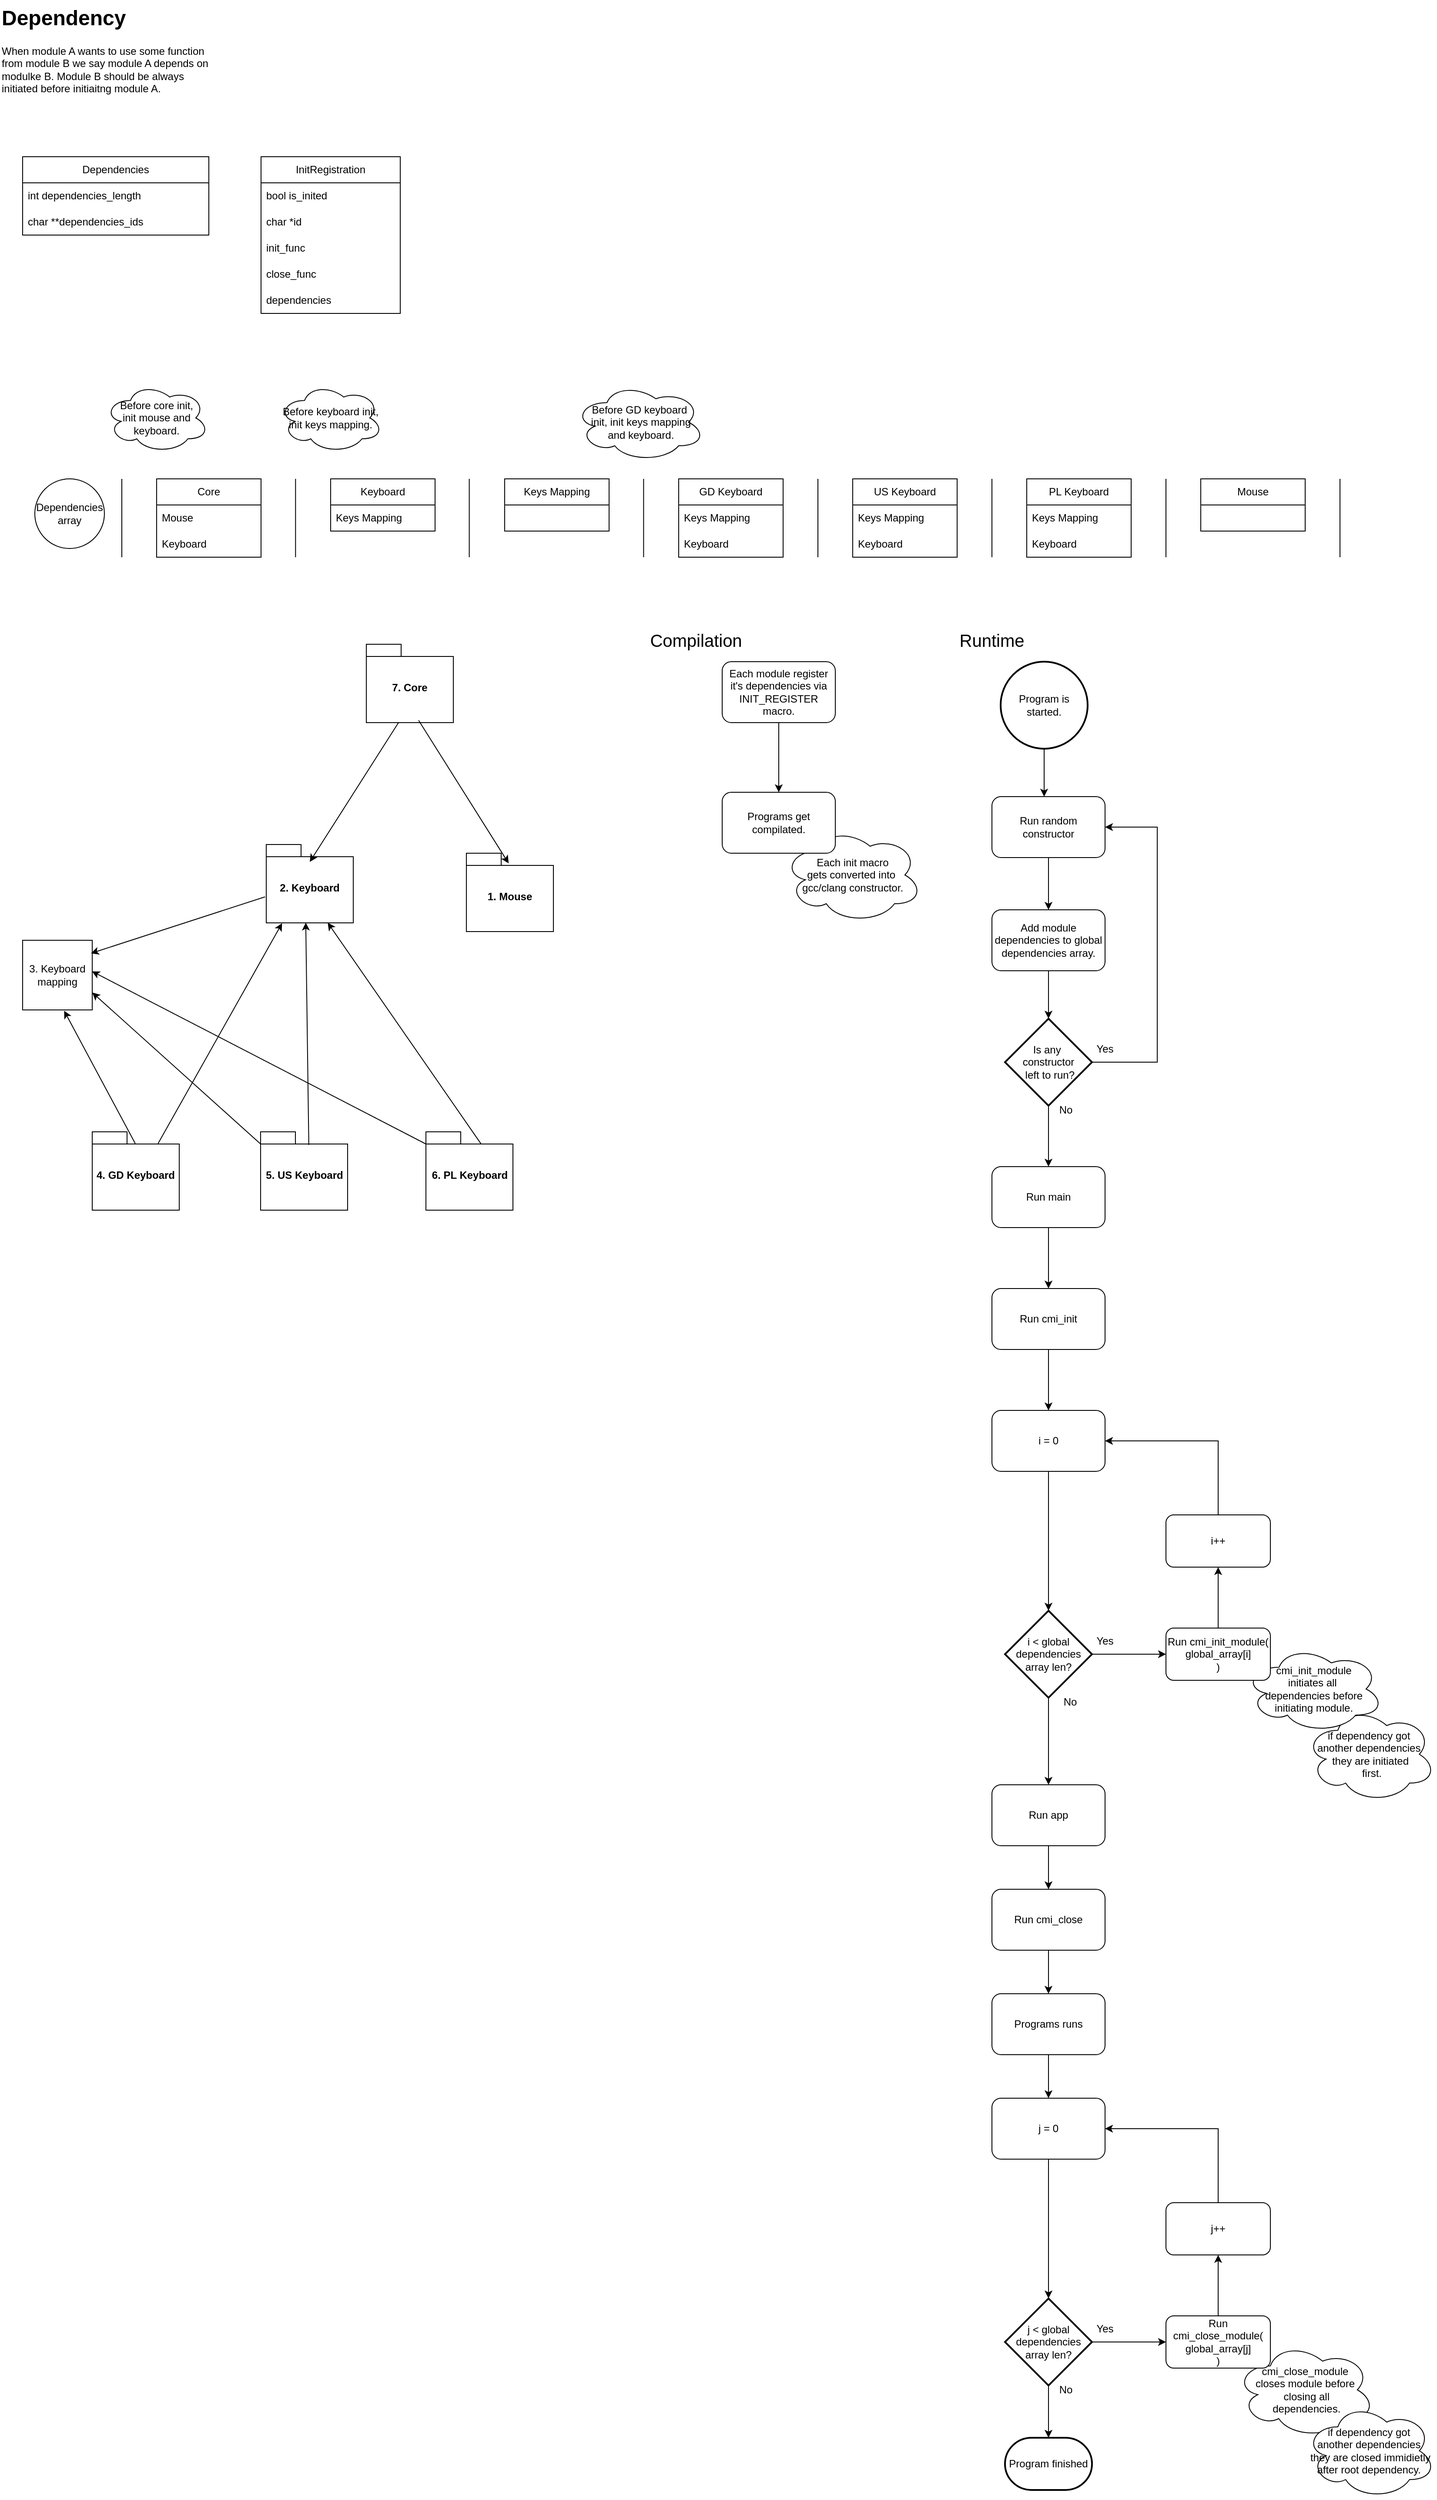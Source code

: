 <mxfile version="26.2.15">
  <diagram id="OGOz8yJWH3yYQWIF_e0D" name="Example">
    <mxGraphModel dx="1185" dy="1593" grid="1" gridSize="10" guides="1" tooltips="1" connect="1" arrows="1" fold="1" page="1" pageScale="1" pageWidth="850" pageHeight="1100" math="0" shadow="0">
      <root>
        <mxCell id="0" />
        <mxCell id="1" parent="0" />
        <mxCell id="MqRAZ3tSy1iLdnmq2AS6-75" value="cmi_close_module&lt;div&gt;closes module before&lt;/div&gt;&lt;div&gt;&amp;nbsp;closing all&lt;/div&gt;&lt;div&gt;&amp;nbsp;&lt;span style=&quot;background-color: transparent; color: light-dark(rgb(0, 0, 0), rgb(255, 255, 255));&quot;&gt;dependencies.&lt;/span&gt;&lt;/div&gt;" style="ellipse;shape=cloud;whiteSpace=wrap;html=1;" vertex="1" parent="1">
          <mxGeometry x="1440" y="2730" width="160" height="110" as="geometry" />
        </mxCell>
        <mxCell id="MqRAZ3tSy1iLdnmq2AS6-47" value="if dependency got&amp;nbsp;&lt;div&gt;another&amp;nbsp;&lt;span style=&quot;background-color: transparent; color: light-dark(rgb(0, 0, 0), rgb(255, 255, 255));&quot;&gt;dependencies&amp;nbsp;&lt;/span&gt;&lt;div&gt;they are initiated&lt;/div&gt;&lt;div&gt;&amp;nbsp;first.&lt;/div&gt;&lt;/div&gt;" style="ellipse;shape=cloud;whiteSpace=wrap;html=1;" vertex="1" parent="1">
          <mxGeometry x="1520" y="2000" width="150" height="110" as="geometry" />
        </mxCell>
        <mxCell id="MqRAZ3tSy1iLdnmq2AS6-46" value="cmi_init_module&lt;div&gt;initiates all&amp;nbsp;&lt;/div&gt;&lt;div&gt;dependencies before initiating module.&lt;/div&gt;" style="ellipse;shape=cloud;whiteSpace=wrap;html=1;" vertex="1" parent="1">
          <mxGeometry x="1450" y="1930" width="160" height="100" as="geometry" />
        </mxCell>
        <mxCell id="MqRAZ3tSy1iLdnmq2AS6-10" value="Each init macro&lt;div&gt;gets converted into&amp;nbsp;&lt;/div&gt;&lt;div&gt;gcc/clang constructor.&lt;/div&gt;" style="ellipse;shape=cloud;whiteSpace=wrap;html=1;" vertex="1" parent="1">
          <mxGeometry x="920" y="990" width="160" height="110" as="geometry" />
        </mxCell>
        <mxCell id="WZQFqDSGbBdIDA8BNkF3-90" value="7. Core" style="shape=folder;fontStyle=1;spacingTop=10;tabWidth=40;tabHeight=14;tabPosition=left;html=1;whiteSpace=wrap;" vertex="1" parent="1">
          <mxGeometry x="441" y="780" width="100" height="90" as="geometry" />
        </mxCell>
        <mxCell id="WZQFqDSGbBdIDA8BNkF3-92" value="1. Mouse" style="shape=folder;fontStyle=1;spacingTop=10;tabWidth=40;tabHeight=14;tabPosition=left;html=1;whiteSpace=wrap;" vertex="1" parent="1">
          <mxGeometry x="556" y="1020" width="100" height="90" as="geometry" />
        </mxCell>
        <mxCell id="WZQFqDSGbBdIDA8BNkF3-93" value="2. Keyboard" style="shape=folder;fontStyle=1;spacingTop=10;tabWidth=40;tabHeight=14;tabPosition=left;html=1;whiteSpace=wrap;" vertex="1" parent="1">
          <mxGeometry x="326" y="1010" width="100" height="90" as="geometry" />
        </mxCell>
        <mxCell id="WZQFqDSGbBdIDA8BNkF3-107" value="6. PL Keyboard" style="shape=folder;fontStyle=1;spacingTop=10;tabWidth=40;tabHeight=14;tabPosition=left;html=1;whiteSpace=wrap;" vertex="1" parent="1">
          <mxGeometry x="509.5" y="1340" width="100" height="90" as="geometry" />
        </mxCell>
        <mxCell id="WZQFqDSGbBdIDA8BNkF3-108" value="5. US Keyboard" style="shape=folder;fontStyle=1;spacingTop=10;tabWidth=40;tabHeight=14;tabPosition=left;html=1;whiteSpace=wrap;" vertex="1" parent="1">
          <mxGeometry x="319.5" y="1340" width="100" height="90" as="geometry" />
        </mxCell>
        <mxCell id="WZQFqDSGbBdIDA8BNkF3-109" value="4. GD Keyboard" style="shape=folder;fontStyle=1;spacingTop=10;tabWidth=40;tabHeight=14;tabPosition=left;html=1;whiteSpace=wrap;" vertex="1" parent="1">
          <mxGeometry x="126" y="1340" width="100" height="90" as="geometry" />
        </mxCell>
        <mxCell id="WZQFqDSGbBdIDA8BNkF3-110" value="3. Keyboard mapping" style="whiteSpace=wrap;html=1;aspect=fixed;" vertex="1" parent="1">
          <mxGeometry x="46" y="1120" width="80" height="80" as="geometry" />
        </mxCell>
        <mxCell id="WZQFqDSGbBdIDA8BNkF3-113" value="" style="endArrow=classic;html=1;rounded=0;entryX=0.596;entryY=1.011;entryDx=0;entryDy=0;entryPerimeter=0;exitX=0.494;exitY=0.149;exitDx=0;exitDy=0;exitPerimeter=0;" edge="1" parent="1" source="WZQFqDSGbBdIDA8BNkF3-109" target="WZQFqDSGbBdIDA8BNkF3-110">
          <mxGeometry width="50" height="50" relative="1" as="geometry">
            <mxPoint x="186" y="1360" as="sourcePoint" />
            <mxPoint x="236" y="1310" as="targetPoint" />
          </mxGeometry>
        </mxCell>
        <mxCell id="WZQFqDSGbBdIDA8BNkF3-114" value="" style="endArrow=classic;html=1;rounded=0;entryX=1;entryY=0.75;entryDx=0;entryDy=0;exitX=0;exitY=0;exitDx=0;exitDy=14;exitPerimeter=0;" edge="1" parent="1" source="WZQFqDSGbBdIDA8BNkF3-108" target="WZQFqDSGbBdIDA8BNkF3-110">
          <mxGeometry width="50" height="50" relative="1" as="geometry">
            <mxPoint x="336" y="1350" as="sourcePoint" />
            <mxPoint x="386" y="1300" as="targetPoint" />
          </mxGeometry>
        </mxCell>
        <mxCell id="WZQFqDSGbBdIDA8BNkF3-115" value="" style="endArrow=classic;html=1;rounded=0;entryX=0.996;entryY=0.446;entryDx=0;entryDy=0;entryPerimeter=0;exitX=0;exitY=0;exitDx=0;exitDy=14;exitPerimeter=0;" edge="1" parent="1" source="WZQFqDSGbBdIDA8BNkF3-107" target="WZQFqDSGbBdIDA8BNkF3-110">
          <mxGeometry width="50" height="50" relative="1" as="geometry">
            <mxPoint x="526" y="1360" as="sourcePoint" />
            <mxPoint x="576" y="1310" as="targetPoint" />
          </mxGeometry>
        </mxCell>
        <mxCell id="WZQFqDSGbBdIDA8BNkF3-116" value="" style="endArrow=classic;html=1;rounded=0;entryX=0.706;entryY=0.997;entryDx=0;entryDy=0;entryPerimeter=0;exitX=0.632;exitY=0.152;exitDx=0;exitDy=0;exitPerimeter=0;" edge="1" parent="1" source="WZQFqDSGbBdIDA8BNkF3-107" target="WZQFqDSGbBdIDA8BNkF3-93">
          <mxGeometry width="50" height="50" relative="1" as="geometry">
            <mxPoint x="566" y="1360" as="sourcePoint" />
            <mxPoint x="616" y="1310" as="targetPoint" />
          </mxGeometry>
        </mxCell>
        <mxCell id="WZQFqDSGbBdIDA8BNkF3-117" value="" style="endArrow=classic;html=1;rounded=0;entryX=0.454;entryY=0.997;entryDx=0;entryDy=0;entryPerimeter=0;exitX=0.554;exitY=0.168;exitDx=0;exitDy=0;exitPerimeter=0;" edge="1" parent="1" source="WZQFqDSGbBdIDA8BNkF3-108" target="WZQFqDSGbBdIDA8BNkF3-93">
          <mxGeometry width="50" height="50" relative="1" as="geometry">
            <mxPoint x="376" y="1360" as="sourcePoint" />
            <mxPoint x="426" y="1310" as="targetPoint" />
          </mxGeometry>
        </mxCell>
        <mxCell id="WZQFqDSGbBdIDA8BNkF3-118" value="" style="endArrow=classic;html=1;rounded=0;entryX=0.182;entryY=1.004;entryDx=0;entryDy=0;entryPerimeter=0;exitX=0.757;exitY=0.149;exitDx=0;exitDy=0;exitPerimeter=0;" edge="1" parent="1" source="WZQFqDSGbBdIDA8BNkF3-109" target="WZQFqDSGbBdIDA8BNkF3-93">
          <mxGeometry width="50" height="50" relative="1" as="geometry">
            <mxPoint x="196" y="1360" as="sourcePoint" />
            <mxPoint x="246" y="1310" as="targetPoint" />
          </mxGeometry>
        </mxCell>
        <mxCell id="WZQFqDSGbBdIDA8BNkF3-120" value="" style="endArrow=classic;html=1;rounded=0;entryX=0.982;entryY=0.187;entryDx=0;entryDy=0;entryPerimeter=0;exitX=-0.014;exitY=0.668;exitDx=0;exitDy=0;exitPerimeter=0;" edge="1" parent="1" source="WZQFqDSGbBdIDA8BNkF3-93" target="WZQFqDSGbBdIDA8BNkF3-110">
          <mxGeometry width="50" height="50" relative="1" as="geometry">
            <mxPoint x="216" y="980" as="sourcePoint" />
            <mxPoint x="166" y="1080" as="targetPoint" />
          </mxGeometry>
        </mxCell>
        <mxCell id="-WSrTS5eYdzUcskCm6c7-4" value="&lt;h1 style=&quot;margin-top: 0px;&quot;&gt;Dependency&lt;/h1&gt;&lt;p&gt;When module A wants to use some function from module B we say module A depends on modulke B. Module B should be always initiated before initiaitng module A.&lt;/p&gt;" style="text;html=1;whiteSpace=wrap;overflow=hidden;rounded=0;" vertex="1" parent="1">
          <mxGeometry x="20" y="40" width="240" height="140" as="geometry" />
        </mxCell>
        <mxCell id="3MqnW38ZlleY1m9zMseF-1" value="&lt;div&gt;&lt;span style=&quot;background-color: transparent; color: light-dark(rgb(0, 0, 0), rgb(255, 255, 255));&quot;&gt;Dependencies&lt;/span&gt;&lt;/div&gt;" style="swimlane;fontStyle=0;childLayout=stackLayout;horizontal=1;startSize=30;horizontalStack=0;resizeParent=1;resizeParentMax=0;resizeLast=0;collapsible=1;marginBottom=0;whiteSpace=wrap;html=1;" vertex="1" parent="1">
          <mxGeometry x="46" y="220" width="214" height="90" as="geometry" />
        </mxCell>
        <mxCell id="3MqnW38ZlleY1m9zMseF-2" value="int dependencies_length" style="text;strokeColor=none;fillColor=none;align=left;verticalAlign=middle;spacingLeft=4;spacingRight=4;overflow=hidden;points=[[0,0.5],[1,0.5]];portConstraint=eastwest;rotatable=0;whiteSpace=wrap;html=1;" vertex="1" parent="3MqnW38ZlleY1m9zMseF-1">
          <mxGeometry y="30" width="214" height="30" as="geometry" />
        </mxCell>
        <mxCell id="3MqnW38ZlleY1m9zMseF-3" value="char **dependencies_ids" style="text;strokeColor=none;fillColor=none;align=left;verticalAlign=middle;spacingLeft=4;spacingRight=4;overflow=hidden;points=[[0,0.5],[1,0.5]];portConstraint=eastwest;rotatable=0;whiteSpace=wrap;html=1;" vertex="1" parent="3MqnW38ZlleY1m9zMseF-1">
          <mxGeometry y="60" width="214" height="30" as="geometry" />
        </mxCell>
        <mxCell id="3MqnW38ZlleY1m9zMseF-13" value="" style="endArrow=none;html=1;rounded=0;entryX=0.373;entryY=0.994;entryDx=0;entryDy=0;entryPerimeter=0;startFill=1;startArrow=classic;" edge="1" parent="1" target="WZQFqDSGbBdIDA8BNkF3-90">
          <mxGeometry width="50" height="50" relative="1" as="geometry">
            <mxPoint x="376" y="1030" as="sourcePoint" />
            <mxPoint x="426" y="980" as="targetPoint" />
          </mxGeometry>
        </mxCell>
        <mxCell id="3MqnW38ZlleY1m9zMseF-14" value="" style="endArrow=none;html=1;rounded=0;entryX=0.601;entryY=0.971;entryDx=0;entryDy=0;entryPerimeter=0;exitX=0.486;exitY=0.13;exitDx=0;exitDy=0;exitPerimeter=0;endFill=1;startFill=1;startArrow=classic;" edge="1" parent="1" source="WZQFqDSGbBdIDA8BNkF3-92" target="WZQFqDSGbBdIDA8BNkF3-90">
          <mxGeometry width="50" height="50" relative="1" as="geometry">
            <mxPoint x="606" y="1040" as="sourcePoint" />
            <mxPoint x="656" y="990" as="targetPoint" />
          </mxGeometry>
        </mxCell>
        <mxCell id="3MqnW38ZlleY1m9zMseF-18" value="US Keyboard" style="swimlane;fontStyle=0;childLayout=stackLayout;horizontal=1;startSize=30;horizontalStack=0;resizeParent=1;resizeParentMax=0;resizeLast=0;collapsible=1;marginBottom=0;whiteSpace=wrap;html=1;" vertex="1" parent="1">
          <mxGeometry x="1000" y="590" width="120" height="90" as="geometry" />
        </mxCell>
        <mxCell id="3MqnW38ZlleY1m9zMseF-19" value="Keys Mapping" style="text;strokeColor=none;fillColor=none;align=left;verticalAlign=middle;spacingLeft=4;spacingRight=4;overflow=hidden;points=[[0,0.5],[1,0.5]];portConstraint=eastwest;rotatable=0;whiteSpace=wrap;html=1;" vertex="1" parent="3MqnW38ZlleY1m9zMseF-18">
          <mxGeometry y="30" width="120" height="30" as="geometry" />
        </mxCell>
        <mxCell id="3MqnW38ZlleY1m9zMseF-20" value="Keyboard" style="text;strokeColor=none;fillColor=none;align=left;verticalAlign=middle;spacingLeft=4;spacingRight=4;overflow=hidden;points=[[0,0.5],[1,0.5]];portConstraint=eastwest;rotatable=0;whiteSpace=wrap;html=1;" vertex="1" parent="3MqnW38ZlleY1m9zMseF-18">
          <mxGeometry y="60" width="120" height="30" as="geometry" />
        </mxCell>
        <mxCell id="3MqnW38ZlleY1m9zMseF-24" value="Mouse" style="swimlane;fontStyle=0;childLayout=stackLayout;horizontal=1;startSize=30;horizontalStack=0;resizeParent=1;resizeParentMax=0;resizeLast=0;collapsible=1;marginBottom=0;whiteSpace=wrap;html=1;" vertex="1" parent="1">
          <mxGeometry x="1400" y="590" width="120" height="60" as="geometry" />
        </mxCell>
        <mxCell id="3MqnW38ZlleY1m9zMseF-25" value="Dependencies&lt;div&gt;array&lt;/div&gt;" style="ellipse;whiteSpace=wrap;html=1;aspect=fixed;" vertex="1" parent="1">
          <mxGeometry x="60" y="590" width="80" height="80" as="geometry" />
        </mxCell>
        <mxCell id="3MqnW38ZlleY1m9zMseF-26" value="" style="endArrow=none;html=1;rounded=0;" edge="1" parent="1">
          <mxGeometry width="50" height="50" relative="1" as="geometry">
            <mxPoint x="160" y="680" as="sourcePoint" />
            <mxPoint x="160" y="590" as="targetPoint" />
          </mxGeometry>
        </mxCell>
        <mxCell id="3MqnW38ZlleY1m9zMseF-27" value="" style="endArrow=none;html=1;rounded=0;" edge="1" parent="1">
          <mxGeometry width="50" height="50" relative="1" as="geometry">
            <mxPoint x="1160" y="680" as="sourcePoint" />
            <mxPoint x="1160" y="590" as="targetPoint" />
          </mxGeometry>
        </mxCell>
        <mxCell id="3MqnW38ZlleY1m9zMseF-28" value="Core" style="swimlane;fontStyle=0;childLayout=stackLayout;horizontal=1;startSize=30;horizontalStack=0;resizeParent=1;resizeParentMax=0;resizeLast=0;collapsible=1;marginBottom=0;whiteSpace=wrap;html=1;" vertex="1" parent="1">
          <mxGeometry x="200" y="590" width="120" height="90" as="geometry" />
        </mxCell>
        <mxCell id="3MqnW38ZlleY1m9zMseF-29" value="Mouse" style="text;strokeColor=none;fillColor=none;align=left;verticalAlign=middle;spacingLeft=4;spacingRight=4;overflow=hidden;points=[[0,0.5],[1,0.5]];portConstraint=eastwest;rotatable=0;whiteSpace=wrap;html=1;" vertex="1" parent="3MqnW38ZlleY1m9zMseF-28">
          <mxGeometry y="30" width="120" height="30" as="geometry" />
        </mxCell>
        <mxCell id="3MqnW38ZlleY1m9zMseF-30" value="Keyboard" style="text;strokeColor=none;fillColor=none;align=left;verticalAlign=middle;spacingLeft=4;spacingRight=4;overflow=hidden;points=[[0,0.5],[1,0.5]];portConstraint=eastwest;rotatable=0;whiteSpace=wrap;html=1;" vertex="1" parent="3MqnW38ZlleY1m9zMseF-28">
          <mxGeometry y="60" width="120" height="30" as="geometry" />
        </mxCell>
        <mxCell id="3MqnW38ZlleY1m9zMseF-31" value="" style="endArrow=none;html=1;rounded=0;" edge="1" parent="1">
          <mxGeometry width="50" height="50" relative="1" as="geometry">
            <mxPoint x="359.66" y="680" as="sourcePoint" />
            <mxPoint x="359.66" y="590" as="targetPoint" />
          </mxGeometry>
        </mxCell>
        <mxCell id="3MqnW38ZlleY1m9zMseF-35" value="" style="endArrow=none;html=1;rounded=0;" edge="1" parent="1">
          <mxGeometry width="50" height="50" relative="1" as="geometry">
            <mxPoint x="559.31" y="680" as="sourcePoint" />
            <mxPoint x="559.31" y="590" as="targetPoint" />
          </mxGeometry>
        </mxCell>
        <mxCell id="3MqnW38ZlleY1m9zMseF-39" value="" style="endArrow=none;html=1;rounded=0;" edge="1" parent="1">
          <mxGeometry width="50" height="50" relative="1" as="geometry">
            <mxPoint x="759.66" y="680" as="sourcePoint" />
            <mxPoint x="759.66" y="590" as="targetPoint" />
          </mxGeometry>
        </mxCell>
        <mxCell id="3MqnW38ZlleY1m9zMseF-40" value="Keyboard" style="swimlane;fontStyle=0;childLayout=stackLayout;horizontal=1;startSize=30;horizontalStack=0;resizeParent=1;resizeParentMax=0;resizeLast=0;collapsible=1;marginBottom=0;whiteSpace=wrap;html=1;" vertex="1" parent="1">
          <mxGeometry x="400" y="590" width="120" height="60" as="geometry" />
        </mxCell>
        <mxCell id="3MqnW38ZlleY1m9zMseF-41" value="Keys Mapping" style="text;strokeColor=none;fillColor=none;align=left;verticalAlign=middle;spacingLeft=4;spacingRight=4;overflow=hidden;points=[[0,0.5],[1,0.5]];portConstraint=eastwest;rotatable=0;whiteSpace=wrap;html=1;" vertex="1" parent="3MqnW38ZlleY1m9zMseF-40">
          <mxGeometry y="30" width="120" height="30" as="geometry" />
        </mxCell>
        <mxCell id="3MqnW38ZlleY1m9zMseF-42" value="Keys Mapping" style="swimlane;fontStyle=0;childLayout=stackLayout;horizontal=1;startSize=30;horizontalStack=0;resizeParent=1;resizeParentMax=0;resizeLast=0;collapsible=1;marginBottom=0;whiteSpace=wrap;html=1;" vertex="1" parent="1">
          <mxGeometry x="600" y="590" width="120" height="60" as="geometry" />
        </mxCell>
        <mxCell id="3MqnW38ZlleY1m9zMseF-43" value="GD Keyboard" style="swimlane;fontStyle=0;childLayout=stackLayout;horizontal=1;startSize=30;horizontalStack=0;resizeParent=1;resizeParentMax=0;resizeLast=0;collapsible=1;marginBottom=0;whiteSpace=wrap;html=1;" vertex="1" parent="1">
          <mxGeometry x="800" y="590" width="120" height="90" as="geometry" />
        </mxCell>
        <mxCell id="3MqnW38ZlleY1m9zMseF-44" value="Keys Mapping" style="text;strokeColor=none;fillColor=none;align=left;verticalAlign=middle;spacingLeft=4;spacingRight=4;overflow=hidden;points=[[0,0.5],[1,0.5]];portConstraint=eastwest;rotatable=0;whiteSpace=wrap;html=1;" vertex="1" parent="3MqnW38ZlleY1m9zMseF-43">
          <mxGeometry y="30" width="120" height="30" as="geometry" />
        </mxCell>
        <mxCell id="3MqnW38ZlleY1m9zMseF-45" value="Keyboard" style="text;strokeColor=none;fillColor=none;align=left;verticalAlign=middle;spacingLeft=4;spacingRight=4;overflow=hidden;points=[[0,0.5],[1,0.5]];portConstraint=eastwest;rotatable=0;whiteSpace=wrap;html=1;" vertex="1" parent="3MqnW38ZlleY1m9zMseF-43">
          <mxGeometry y="60" width="120" height="30" as="geometry" />
        </mxCell>
        <mxCell id="3MqnW38ZlleY1m9zMseF-46" value="" style="endArrow=none;html=1;rounded=0;" edge="1" parent="1">
          <mxGeometry width="50" height="50" relative="1" as="geometry">
            <mxPoint x="960" y="680" as="sourcePoint" />
            <mxPoint x="960" y="590" as="targetPoint" />
          </mxGeometry>
        </mxCell>
        <mxCell id="3MqnW38ZlleY1m9zMseF-50" value="" style="endArrow=none;html=1;rounded=0;" edge="1" parent="1">
          <mxGeometry width="50" height="50" relative="1" as="geometry">
            <mxPoint x="1360" y="680" as="sourcePoint" />
            <mxPoint x="1360" y="590" as="targetPoint" />
          </mxGeometry>
        </mxCell>
        <mxCell id="3MqnW38ZlleY1m9zMseF-51" value="PL Keyboard" style="swimlane;fontStyle=0;childLayout=stackLayout;horizontal=1;startSize=30;horizontalStack=0;resizeParent=1;resizeParentMax=0;resizeLast=0;collapsible=1;marginBottom=0;whiteSpace=wrap;html=1;" vertex="1" parent="1">
          <mxGeometry x="1200" y="590" width="120" height="90" as="geometry" />
        </mxCell>
        <mxCell id="3MqnW38ZlleY1m9zMseF-52" value="Keys Mapping" style="text;strokeColor=none;fillColor=none;align=left;verticalAlign=middle;spacingLeft=4;spacingRight=4;overflow=hidden;points=[[0,0.5],[1,0.5]];portConstraint=eastwest;rotatable=0;whiteSpace=wrap;html=1;" vertex="1" parent="3MqnW38ZlleY1m9zMseF-51">
          <mxGeometry y="30" width="120" height="30" as="geometry" />
        </mxCell>
        <mxCell id="3MqnW38ZlleY1m9zMseF-53" value="Keyboard" style="text;strokeColor=none;fillColor=none;align=left;verticalAlign=middle;spacingLeft=4;spacingRight=4;overflow=hidden;points=[[0,0.5],[1,0.5]];portConstraint=eastwest;rotatable=0;whiteSpace=wrap;html=1;" vertex="1" parent="3MqnW38ZlleY1m9zMseF-51">
          <mxGeometry y="60" width="120" height="30" as="geometry" />
        </mxCell>
        <mxCell id="3MqnW38ZlleY1m9zMseF-54" value="" style="endArrow=none;html=1;rounded=0;" edge="1" parent="1">
          <mxGeometry width="50" height="50" relative="1" as="geometry">
            <mxPoint x="1560" y="680" as="sourcePoint" />
            <mxPoint x="1560" y="590" as="targetPoint" />
          </mxGeometry>
        </mxCell>
        <mxCell id="3MqnW38ZlleY1m9zMseF-55" value="Before core init,&lt;br&gt;init mouse and keyboard." style="ellipse;shape=cloud;whiteSpace=wrap;html=1;" vertex="1" parent="1">
          <mxGeometry x="140" y="480" width="120" height="80" as="geometry" />
        </mxCell>
        <mxCell id="3MqnW38ZlleY1m9zMseF-56" value="Before keyboard init,&lt;br&gt;init keys mapping." style="ellipse;shape=cloud;whiteSpace=wrap;html=1;" vertex="1" parent="1">
          <mxGeometry x="340" y="480" width="120" height="80" as="geometry" />
        </mxCell>
        <mxCell id="3MqnW38ZlleY1m9zMseF-58" value="Before GD keyboard&lt;div&gt;&amp;nbsp;init, init keys mapping&lt;/div&gt;&lt;div&gt;&amp;nbsp;and keyboard.&lt;/div&gt;" style="ellipse;shape=cloud;whiteSpace=wrap;html=1;" vertex="1" parent="1">
          <mxGeometry x="680" y="480" width="150" height="90" as="geometry" />
        </mxCell>
        <mxCell id="ZcXVRjJNaHpuyCxaCtwv-1" value="InitRegistration" style="swimlane;fontStyle=0;childLayout=stackLayout;horizontal=1;startSize=30;horizontalStack=0;resizeParent=1;resizeParentMax=0;resizeLast=0;collapsible=1;marginBottom=0;whiteSpace=wrap;html=1;" vertex="1" parent="1">
          <mxGeometry x="320" y="220" width="160" height="180" as="geometry" />
        </mxCell>
        <mxCell id="ZcXVRjJNaHpuyCxaCtwv-2" value="bool is_inited" style="text;strokeColor=none;fillColor=none;align=left;verticalAlign=middle;spacingLeft=4;spacingRight=4;overflow=hidden;points=[[0,0.5],[1,0.5]];portConstraint=eastwest;rotatable=0;whiteSpace=wrap;html=1;" vertex="1" parent="ZcXVRjJNaHpuyCxaCtwv-1">
          <mxGeometry y="30" width="160" height="30" as="geometry" />
        </mxCell>
        <mxCell id="ZcXVRjJNaHpuyCxaCtwv-4" value="char *id" style="text;strokeColor=none;fillColor=none;align=left;verticalAlign=middle;spacingLeft=4;spacingRight=4;overflow=hidden;points=[[0,0.5],[1,0.5]];portConstraint=eastwest;rotatable=0;whiteSpace=wrap;html=1;" vertex="1" parent="ZcXVRjJNaHpuyCxaCtwv-1">
          <mxGeometry y="60" width="160" height="30" as="geometry" />
        </mxCell>
        <mxCell id="ZcXVRjJNaHpuyCxaCtwv-5" value="init_func" style="text;strokeColor=none;fillColor=none;align=left;verticalAlign=middle;spacingLeft=4;spacingRight=4;overflow=hidden;points=[[0,0.5],[1,0.5]];portConstraint=eastwest;rotatable=0;whiteSpace=wrap;html=1;" vertex="1" parent="ZcXVRjJNaHpuyCxaCtwv-1">
          <mxGeometry y="90" width="160" height="30" as="geometry" />
        </mxCell>
        <mxCell id="ZcXVRjJNaHpuyCxaCtwv-6" value="close_func" style="text;strokeColor=none;fillColor=none;align=left;verticalAlign=middle;spacingLeft=4;spacingRight=4;overflow=hidden;points=[[0,0.5],[1,0.5]];portConstraint=eastwest;rotatable=0;whiteSpace=wrap;html=1;" vertex="1" parent="ZcXVRjJNaHpuyCxaCtwv-1">
          <mxGeometry y="120" width="160" height="30" as="geometry" />
        </mxCell>
        <mxCell id="ZcXVRjJNaHpuyCxaCtwv-8" value="dependencies" style="text;strokeColor=none;fillColor=none;align=left;verticalAlign=middle;spacingLeft=4;spacingRight=4;overflow=hidden;points=[[0,0.5],[1,0.5]];portConstraint=eastwest;rotatable=0;whiteSpace=wrap;html=1;" vertex="1" parent="ZcXVRjJNaHpuyCxaCtwv-1">
          <mxGeometry y="150" width="160" height="30" as="geometry" />
        </mxCell>
        <mxCell id="MqRAZ3tSy1iLdnmq2AS6-5" value="" style="edgeStyle=orthogonalEdgeStyle;rounded=0;orthogonalLoop=1;jettySize=auto;html=1;" edge="1" parent="1" source="MqRAZ3tSy1iLdnmq2AS6-3">
          <mxGeometry relative="1" as="geometry">
            <mxPoint x="1220.0" y="955" as="targetPoint" />
          </mxGeometry>
        </mxCell>
        <mxCell id="MqRAZ3tSy1iLdnmq2AS6-3" value="Program is started." style="strokeWidth=2;html=1;shape=mxgraph.flowchart.start_2;whiteSpace=wrap;" vertex="1" parent="1">
          <mxGeometry x="1170" y="800" width="100" height="100" as="geometry" />
        </mxCell>
        <mxCell id="MqRAZ3tSy1iLdnmq2AS6-9" value="" style="edgeStyle=orthogonalEdgeStyle;rounded=0;orthogonalLoop=1;jettySize=auto;html=1;" edge="1" parent="1" source="MqRAZ3tSy1iLdnmq2AS6-7" target="MqRAZ3tSy1iLdnmq2AS6-8">
          <mxGeometry relative="1" as="geometry" />
        </mxCell>
        <mxCell id="MqRAZ3tSy1iLdnmq2AS6-7" value="Each module register it&#39;s dependencies via&lt;br&gt;INIT_REGISTER macro." style="rounded=1;whiteSpace=wrap;html=1;" vertex="1" parent="1">
          <mxGeometry x="850" y="800" width="130" height="70" as="geometry" />
        </mxCell>
        <mxCell id="MqRAZ3tSy1iLdnmq2AS6-8" value="Programs get compilated." style="rounded=1;whiteSpace=wrap;html=1;" vertex="1" parent="1">
          <mxGeometry x="850" y="950" width="130" height="70" as="geometry" />
        </mxCell>
        <mxCell id="MqRAZ3tSy1iLdnmq2AS6-11" value="&lt;font style=&quot;font-size: 20px;&quot;&gt;Compilation&lt;/font&gt;" style="text;html=1;align=center;verticalAlign=middle;whiteSpace=wrap;rounded=0;" vertex="1" parent="1">
          <mxGeometry x="790" y="760" width="60" height="30" as="geometry" />
        </mxCell>
        <mxCell id="MqRAZ3tSy1iLdnmq2AS6-15" value="" style="edgeStyle=orthogonalEdgeStyle;rounded=0;orthogonalLoop=1;jettySize=auto;html=1;" edge="1" parent="1" source="MqRAZ3tSy1iLdnmq2AS6-12" target="MqRAZ3tSy1iLdnmq2AS6-14">
          <mxGeometry relative="1" as="geometry" />
        </mxCell>
        <mxCell id="MqRAZ3tSy1iLdnmq2AS6-12" value="Run random constructor" style="rounded=1;whiteSpace=wrap;html=1;" vertex="1" parent="1">
          <mxGeometry x="1160" y="955" width="130" height="70" as="geometry" />
        </mxCell>
        <mxCell id="MqRAZ3tSy1iLdnmq2AS6-17" value="" style="edgeStyle=orthogonalEdgeStyle;rounded=0;orthogonalLoop=1;jettySize=auto;html=1;" edge="1" parent="1" source="MqRAZ3tSy1iLdnmq2AS6-14" target="MqRAZ3tSy1iLdnmq2AS6-16">
          <mxGeometry relative="1" as="geometry" />
        </mxCell>
        <mxCell id="MqRAZ3tSy1iLdnmq2AS6-14" value="Add module dependencies to global dependencies array." style="rounded=1;whiteSpace=wrap;html=1;" vertex="1" parent="1">
          <mxGeometry x="1160" y="1085" width="130" height="70" as="geometry" />
        </mxCell>
        <mxCell id="MqRAZ3tSy1iLdnmq2AS6-19" value="" style="edgeStyle=orthogonalEdgeStyle;rounded=0;orthogonalLoop=1;jettySize=auto;html=1;entryX=1;entryY=0.5;entryDx=0;entryDy=0;" edge="1" parent="1" source="MqRAZ3tSy1iLdnmq2AS6-16" target="MqRAZ3tSy1iLdnmq2AS6-12">
          <mxGeometry relative="1" as="geometry">
            <mxPoint x="1405" y="1260" as="targetPoint" />
            <Array as="points">
              <mxPoint x="1350" y="1260" />
              <mxPoint x="1350" y="990" />
            </Array>
          </mxGeometry>
        </mxCell>
        <mxCell id="MqRAZ3tSy1iLdnmq2AS6-22" value="" style="edgeStyle=orthogonalEdgeStyle;rounded=0;orthogonalLoop=1;jettySize=auto;html=1;" edge="1" parent="1" source="MqRAZ3tSy1iLdnmq2AS6-16" target="MqRAZ3tSy1iLdnmq2AS6-21">
          <mxGeometry relative="1" as="geometry" />
        </mxCell>
        <mxCell id="MqRAZ3tSy1iLdnmq2AS6-16" value="Is any&amp;nbsp;&lt;div&gt;constructor&lt;/div&gt;&lt;div&gt;&amp;nbsp;left to run?&lt;/div&gt;" style="strokeWidth=2;html=1;shape=mxgraph.flowchart.decision;whiteSpace=wrap;" vertex="1" parent="1">
          <mxGeometry x="1175" y="1210" width="100" height="100" as="geometry" />
        </mxCell>
        <mxCell id="MqRAZ3tSy1iLdnmq2AS6-20" value="Yes" style="text;html=1;align=center;verticalAlign=middle;whiteSpace=wrap;rounded=0;" vertex="1" parent="1">
          <mxGeometry x="1260" y="1230" width="60" height="30" as="geometry" />
        </mxCell>
        <mxCell id="MqRAZ3tSy1iLdnmq2AS6-24" value="" style="edgeStyle=orthogonalEdgeStyle;rounded=0;orthogonalLoop=1;jettySize=auto;html=1;" edge="1" parent="1" source="MqRAZ3tSy1iLdnmq2AS6-21" target="MqRAZ3tSy1iLdnmq2AS6-23">
          <mxGeometry relative="1" as="geometry" />
        </mxCell>
        <mxCell id="MqRAZ3tSy1iLdnmq2AS6-21" value="Run main" style="rounded=1;whiteSpace=wrap;html=1;" vertex="1" parent="1">
          <mxGeometry x="1160" y="1380" width="130" height="70" as="geometry" />
        </mxCell>
        <mxCell id="MqRAZ3tSy1iLdnmq2AS6-29" value="" style="edgeStyle=orthogonalEdgeStyle;rounded=0;orthogonalLoop=1;jettySize=auto;html=1;" edge="1" parent="1" source="MqRAZ3tSy1iLdnmq2AS6-23">
          <mxGeometry relative="1" as="geometry">
            <mxPoint x="1225.0" y="1660" as="targetPoint" />
          </mxGeometry>
        </mxCell>
        <mxCell id="MqRAZ3tSy1iLdnmq2AS6-23" value="Run cmi_init" style="rounded=1;whiteSpace=wrap;html=1;" vertex="1" parent="1">
          <mxGeometry x="1160" y="1520" width="130" height="70" as="geometry" />
        </mxCell>
        <mxCell id="MqRAZ3tSy1iLdnmq2AS6-42" value="" style="edgeStyle=orthogonalEdgeStyle;rounded=0;orthogonalLoop=1;jettySize=auto;html=1;entryX=0.5;entryY=0;entryDx=0;entryDy=0;entryPerimeter=0;" edge="1" parent="1" source="MqRAZ3tSy1iLdnmq2AS6-26" target="MqRAZ3tSy1iLdnmq2AS6-31">
          <mxGeometry relative="1" as="geometry">
            <mxPoint x="1225" y="1845.0" as="targetPoint" />
          </mxGeometry>
        </mxCell>
        <mxCell id="MqRAZ3tSy1iLdnmq2AS6-26" value="i = 0" style="rounded=1;whiteSpace=wrap;html=1;" vertex="1" parent="1">
          <mxGeometry x="1160" y="1660" width="130" height="70" as="geometry" />
        </mxCell>
        <mxCell id="MqRAZ3tSy1iLdnmq2AS6-27" value="&lt;font style=&quot;font-size: 20px;&quot;&gt;Runtime&lt;/font&gt;" style="text;html=1;align=center;verticalAlign=middle;whiteSpace=wrap;rounded=0;" vertex="1" parent="1">
          <mxGeometry x="1130" y="760" width="60" height="30" as="geometry" />
        </mxCell>
        <mxCell id="MqRAZ3tSy1iLdnmq2AS6-36" value="" style="edgeStyle=orthogonalEdgeStyle;rounded=0;orthogonalLoop=1;jettySize=auto;html=1;" edge="1" parent="1" source="MqRAZ3tSy1iLdnmq2AS6-31">
          <mxGeometry relative="1" as="geometry">
            <mxPoint x="1360" y="1940.0" as="targetPoint" />
          </mxGeometry>
        </mxCell>
        <mxCell id="MqRAZ3tSy1iLdnmq2AS6-49" value="" style="edgeStyle=orthogonalEdgeStyle;rounded=0;orthogonalLoop=1;jettySize=auto;html=1;" edge="1" parent="1" source="MqRAZ3tSy1iLdnmq2AS6-31">
          <mxGeometry relative="1" as="geometry">
            <mxPoint x="1225" y="2090.0" as="targetPoint" />
          </mxGeometry>
        </mxCell>
        <mxCell id="MqRAZ3tSy1iLdnmq2AS6-31" value="i &amp;lt; global dependencies array len&lt;span style=&quot;background-color: transparent; color: light-dark(rgb(0, 0, 0), rgb(255, 255, 255));&quot;&gt;?&lt;/span&gt;" style="strokeWidth=2;html=1;shape=mxgraph.flowchart.decision;whiteSpace=wrap;" vertex="1" parent="1">
          <mxGeometry x="1175" y="1890" width="100" height="100" as="geometry" />
        </mxCell>
        <mxCell id="MqRAZ3tSy1iLdnmq2AS6-37" value="No" style="text;html=1;align=center;verticalAlign=middle;whiteSpace=wrap;rounded=0;" vertex="1" parent="1">
          <mxGeometry x="1215" y="1300" width="60" height="30" as="geometry" />
        </mxCell>
        <mxCell id="MqRAZ3tSy1iLdnmq2AS6-38" value="Yes" style="text;html=1;align=center;verticalAlign=middle;whiteSpace=wrap;rounded=0;" vertex="1" parent="1">
          <mxGeometry x="1260" y="1910" width="60" height="30" as="geometry" />
        </mxCell>
        <mxCell id="MqRAZ3tSy1iLdnmq2AS6-43" value="" style="edgeStyle=orthogonalEdgeStyle;rounded=0;orthogonalLoop=1;jettySize=auto;html=1;" edge="1" parent="1" source="MqRAZ3tSy1iLdnmq2AS6-39" target="MqRAZ3tSy1iLdnmq2AS6-40">
          <mxGeometry relative="1" as="geometry" />
        </mxCell>
        <mxCell id="MqRAZ3tSy1iLdnmq2AS6-39" value="Run cmi_init_module(&lt;div&gt;global_array[i]&lt;/div&gt;&lt;div&gt;)&lt;/div&gt;" style="rounded=1;whiteSpace=wrap;html=1;" vertex="1" parent="1">
          <mxGeometry x="1360" y="1910" width="120" height="60" as="geometry" />
        </mxCell>
        <mxCell id="MqRAZ3tSy1iLdnmq2AS6-45" value="" style="edgeStyle=orthogonalEdgeStyle;rounded=0;orthogonalLoop=1;jettySize=auto;html=1;entryX=1;entryY=0.5;entryDx=0;entryDy=0;" edge="1" parent="1" source="MqRAZ3tSy1iLdnmq2AS6-40" target="MqRAZ3tSy1iLdnmq2AS6-26">
          <mxGeometry relative="1" as="geometry">
            <mxPoint x="1420" y="1670" as="targetPoint" />
            <Array as="points">
              <mxPoint x="1420" y="1695" />
            </Array>
          </mxGeometry>
        </mxCell>
        <mxCell id="MqRAZ3tSy1iLdnmq2AS6-40" value="i++" style="rounded=1;whiteSpace=wrap;html=1;" vertex="1" parent="1">
          <mxGeometry x="1360" y="1780" width="120" height="60" as="geometry" />
        </mxCell>
        <mxCell id="MqRAZ3tSy1iLdnmq2AS6-52" value="" style="edgeStyle=orthogonalEdgeStyle;rounded=0;orthogonalLoop=1;jettySize=auto;html=1;" edge="1" parent="1" source="MqRAZ3tSy1iLdnmq2AS6-51">
          <mxGeometry relative="1" as="geometry">
            <mxPoint x="1225" y="2210.0" as="targetPoint" />
          </mxGeometry>
        </mxCell>
        <mxCell id="MqRAZ3tSy1iLdnmq2AS6-51" value="&lt;div style=&quot;text-align: center;&quot;&gt;&lt;span style=&quot;text-align: start; background-color: transparent;&quot;&gt;Run app&lt;/span&gt;&lt;span style=&quot;color: rgba(0, 0, 0, 0); font-family: monospace; font-size: 0px; text-align: start; text-wrap-mode: nowrap; background-color: transparent;&quot;&gt;%3CmxGraphModel%3E%3Croot%3E%3CmxCell%20id%3D%220%22%2F%3E%3CmxCell%20id%3D%221%22%20parent%3D%220%22%2F%3E%3CmxCell%20id%3D%222%22%20value%3D%22Run%20cmi_init%22%20style%3D%22rounded%3D1%3BwhiteSpace%3Dwrap%3Bhtml%3D1%3B%22%20vertex%3D%221%22%20parent%3D%221%22%3E%3CmxGeometry%20x%3D%221160%22%20y%3D%221520%22%20width%3D%22130%22%20height%3D%2270%22%20as%3D%22geometry%22%2F%3E%3C%2FmxCell%3E%3C%2Froot%3E%3C%2FmxGraphModel%3E&lt;/span&gt;&lt;/div&gt;" style="rounded=1;whiteSpace=wrap;html=1;" vertex="1" parent="1">
          <mxGeometry x="1160" y="2090" width="130" height="70" as="geometry" />
        </mxCell>
        <mxCell id="MqRAZ3tSy1iLdnmq2AS6-65" value="" style="edgeStyle=orthogonalEdgeStyle;rounded=0;orthogonalLoop=1;jettySize=auto;html=1;" edge="1" parent="1" source="MqRAZ3tSy1iLdnmq2AS6-53" target="MqRAZ3tSy1iLdnmq2AS6-57">
          <mxGeometry relative="1" as="geometry" />
        </mxCell>
        <mxCell id="MqRAZ3tSy1iLdnmq2AS6-53" value="Programs runs&lt;span style=&quot;color: rgba(0, 0, 0, 0); font-family: monospace; font-size: 0px; text-align: start; text-wrap-mode: nowrap;&quot;&gt;%3CmxGraphModel%3E%3Croot%3E%3CmxCell%20id%3D%220%22%2F%3E%3CmxCell%20id%3D%221%22%20parent%3D%220%22%2F%3E%3CmxCell%20id%3D%222%22%20value%3D%22Run%20cmi_init%22%20style%3D%22rounded%3D1%3BwhiteSpace%3Dwrap%3Bhtml%3D1%3B%22%20vertex%3D%221%22%20parent%3D%221%22%3E%3CmxGeometry%20x%3D%221160%22%20y%3D%221520%22%20width%3D%22130%22%20height%3D%2270%22%20as%3D%22geometry%22%2F%3E%3C%2FmxCell%3E%3C%2Froot%3E%3C%2FmxGraphModel%3E&lt;/span&gt;" style="rounded=1;whiteSpace=wrap;html=1;" vertex="1" parent="1">
          <mxGeometry x="1160" y="2330" width="130" height="70" as="geometry" />
        </mxCell>
        <mxCell id="MqRAZ3tSy1iLdnmq2AS6-55" value="" style="edgeStyle=orthogonalEdgeStyle;rounded=0;orthogonalLoop=1;jettySize=auto;html=1;" edge="1" parent="1" source="MqRAZ3tSy1iLdnmq2AS6-54" target="MqRAZ3tSy1iLdnmq2AS6-53">
          <mxGeometry relative="1" as="geometry" />
        </mxCell>
        <mxCell id="MqRAZ3tSy1iLdnmq2AS6-54" value="Run cmi_close" style="rounded=1;whiteSpace=wrap;html=1;" vertex="1" parent="1">
          <mxGeometry x="1160" y="2210" width="130" height="70" as="geometry" />
        </mxCell>
        <mxCell id="MqRAZ3tSy1iLdnmq2AS6-56" value="" style="edgeStyle=orthogonalEdgeStyle;rounded=0;orthogonalLoop=1;jettySize=auto;html=1;entryX=0.5;entryY=0;entryDx=0;entryDy=0;entryPerimeter=0;" edge="1" parent="1" source="MqRAZ3tSy1iLdnmq2AS6-57" target="MqRAZ3tSy1iLdnmq2AS6-59">
          <mxGeometry relative="1" as="geometry">
            <mxPoint x="1225" y="2635.0" as="targetPoint" />
          </mxGeometry>
        </mxCell>
        <mxCell id="MqRAZ3tSy1iLdnmq2AS6-57" value="j = 0" style="rounded=1;whiteSpace=wrap;html=1;" vertex="1" parent="1">
          <mxGeometry x="1160" y="2450" width="130" height="70" as="geometry" />
        </mxCell>
        <mxCell id="MqRAZ3tSy1iLdnmq2AS6-58" value="" style="edgeStyle=orthogonalEdgeStyle;rounded=0;orthogonalLoop=1;jettySize=auto;html=1;" edge="1" parent="1" source="MqRAZ3tSy1iLdnmq2AS6-59">
          <mxGeometry relative="1" as="geometry">
            <mxPoint x="1360" y="2730.0" as="targetPoint" />
          </mxGeometry>
        </mxCell>
        <mxCell id="MqRAZ3tSy1iLdnmq2AS6-80" value="" style="edgeStyle=orthogonalEdgeStyle;rounded=0;orthogonalLoop=1;jettySize=auto;html=1;" edge="1" parent="1" source="MqRAZ3tSy1iLdnmq2AS6-59" target="MqRAZ3tSy1iLdnmq2AS6-79">
          <mxGeometry relative="1" as="geometry" />
        </mxCell>
        <mxCell id="MqRAZ3tSy1iLdnmq2AS6-59" value="j &amp;lt; global dependencies array len&lt;span style=&quot;background-color: transparent; color: light-dark(rgb(0, 0, 0), rgb(255, 255, 255));&quot;&gt;?&lt;/span&gt;" style="strokeWidth=2;html=1;shape=mxgraph.flowchart.decision;whiteSpace=wrap;" vertex="1" parent="1">
          <mxGeometry x="1175" y="2680" width="100" height="100" as="geometry" />
        </mxCell>
        <mxCell id="MqRAZ3tSy1iLdnmq2AS6-60" value="Yes" style="text;html=1;align=center;verticalAlign=middle;whiteSpace=wrap;rounded=0;" vertex="1" parent="1">
          <mxGeometry x="1260" y="2700" width="60" height="30" as="geometry" />
        </mxCell>
        <mxCell id="MqRAZ3tSy1iLdnmq2AS6-61" value="" style="edgeStyle=orthogonalEdgeStyle;rounded=0;orthogonalLoop=1;jettySize=auto;html=1;" edge="1" parent="1" source="MqRAZ3tSy1iLdnmq2AS6-62" target="MqRAZ3tSy1iLdnmq2AS6-64">
          <mxGeometry relative="1" as="geometry" />
        </mxCell>
        <mxCell id="MqRAZ3tSy1iLdnmq2AS6-62" value="Run cmi_close_module(&lt;div&gt;global_array[j]&lt;/div&gt;&lt;div&gt;)&lt;/div&gt;" style="rounded=1;whiteSpace=wrap;html=1;" vertex="1" parent="1">
          <mxGeometry x="1360" y="2700" width="120" height="60" as="geometry" />
        </mxCell>
        <mxCell id="MqRAZ3tSy1iLdnmq2AS6-63" value="" style="edgeStyle=orthogonalEdgeStyle;rounded=0;orthogonalLoop=1;jettySize=auto;html=1;entryX=1;entryY=0.5;entryDx=0;entryDy=0;" edge="1" parent="1" source="MqRAZ3tSy1iLdnmq2AS6-64" target="MqRAZ3tSy1iLdnmq2AS6-57">
          <mxGeometry relative="1" as="geometry">
            <mxPoint x="1420" y="2460" as="targetPoint" />
            <Array as="points">
              <mxPoint x="1420" y="2485" />
            </Array>
          </mxGeometry>
        </mxCell>
        <mxCell id="MqRAZ3tSy1iLdnmq2AS6-64" value="j++" style="rounded=1;whiteSpace=wrap;html=1;" vertex="1" parent="1">
          <mxGeometry x="1360" y="2570" width="120" height="60" as="geometry" />
        </mxCell>
        <mxCell id="MqRAZ3tSy1iLdnmq2AS6-76" value="if dependency got&amp;nbsp;&lt;div&gt;another&amp;nbsp;&lt;span style=&quot;background-color: transparent; color: light-dark(rgb(0, 0, 0), rgb(255, 255, 255));&quot;&gt;dependencies&amp;nbsp;&lt;/span&gt;&lt;div&gt;they are closed immidietly after root dependency&lt;span style=&quot;background-color: transparent; color: light-dark(rgb(0, 0, 0), rgb(255, 255, 255));&quot;&gt;.&amp;nbsp;&lt;/span&gt;&lt;/div&gt;&lt;/div&gt;" style="ellipse;shape=cloud;whiteSpace=wrap;html=1;" vertex="1" parent="1">
          <mxGeometry x="1520" y="2800" width="150" height="110" as="geometry" />
        </mxCell>
        <mxCell id="MqRAZ3tSy1iLdnmq2AS6-77" value="No" style="text;html=1;align=center;verticalAlign=middle;whiteSpace=wrap;rounded=0;" vertex="1" parent="1">
          <mxGeometry x="1220" y="1980" width="60" height="30" as="geometry" />
        </mxCell>
        <mxCell id="MqRAZ3tSy1iLdnmq2AS6-79" value="Program finished" style="strokeWidth=2;html=1;shape=mxgraph.flowchart.terminator;whiteSpace=wrap;" vertex="1" parent="1">
          <mxGeometry x="1175" y="2840" width="100" height="60" as="geometry" />
        </mxCell>
        <mxCell id="MqRAZ3tSy1iLdnmq2AS6-81" value="No" style="text;html=1;align=center;verticalAlign=middle;whiteSpace=wrap;rounded=0;" vertex="1" parent="1">
          <mxGeometry x="1215" y="2770" width="60" height="30" as="geometry" />
        </mxCell>
      </root>
    </mxGraphModel>
  </diagram>
</mxfile>
